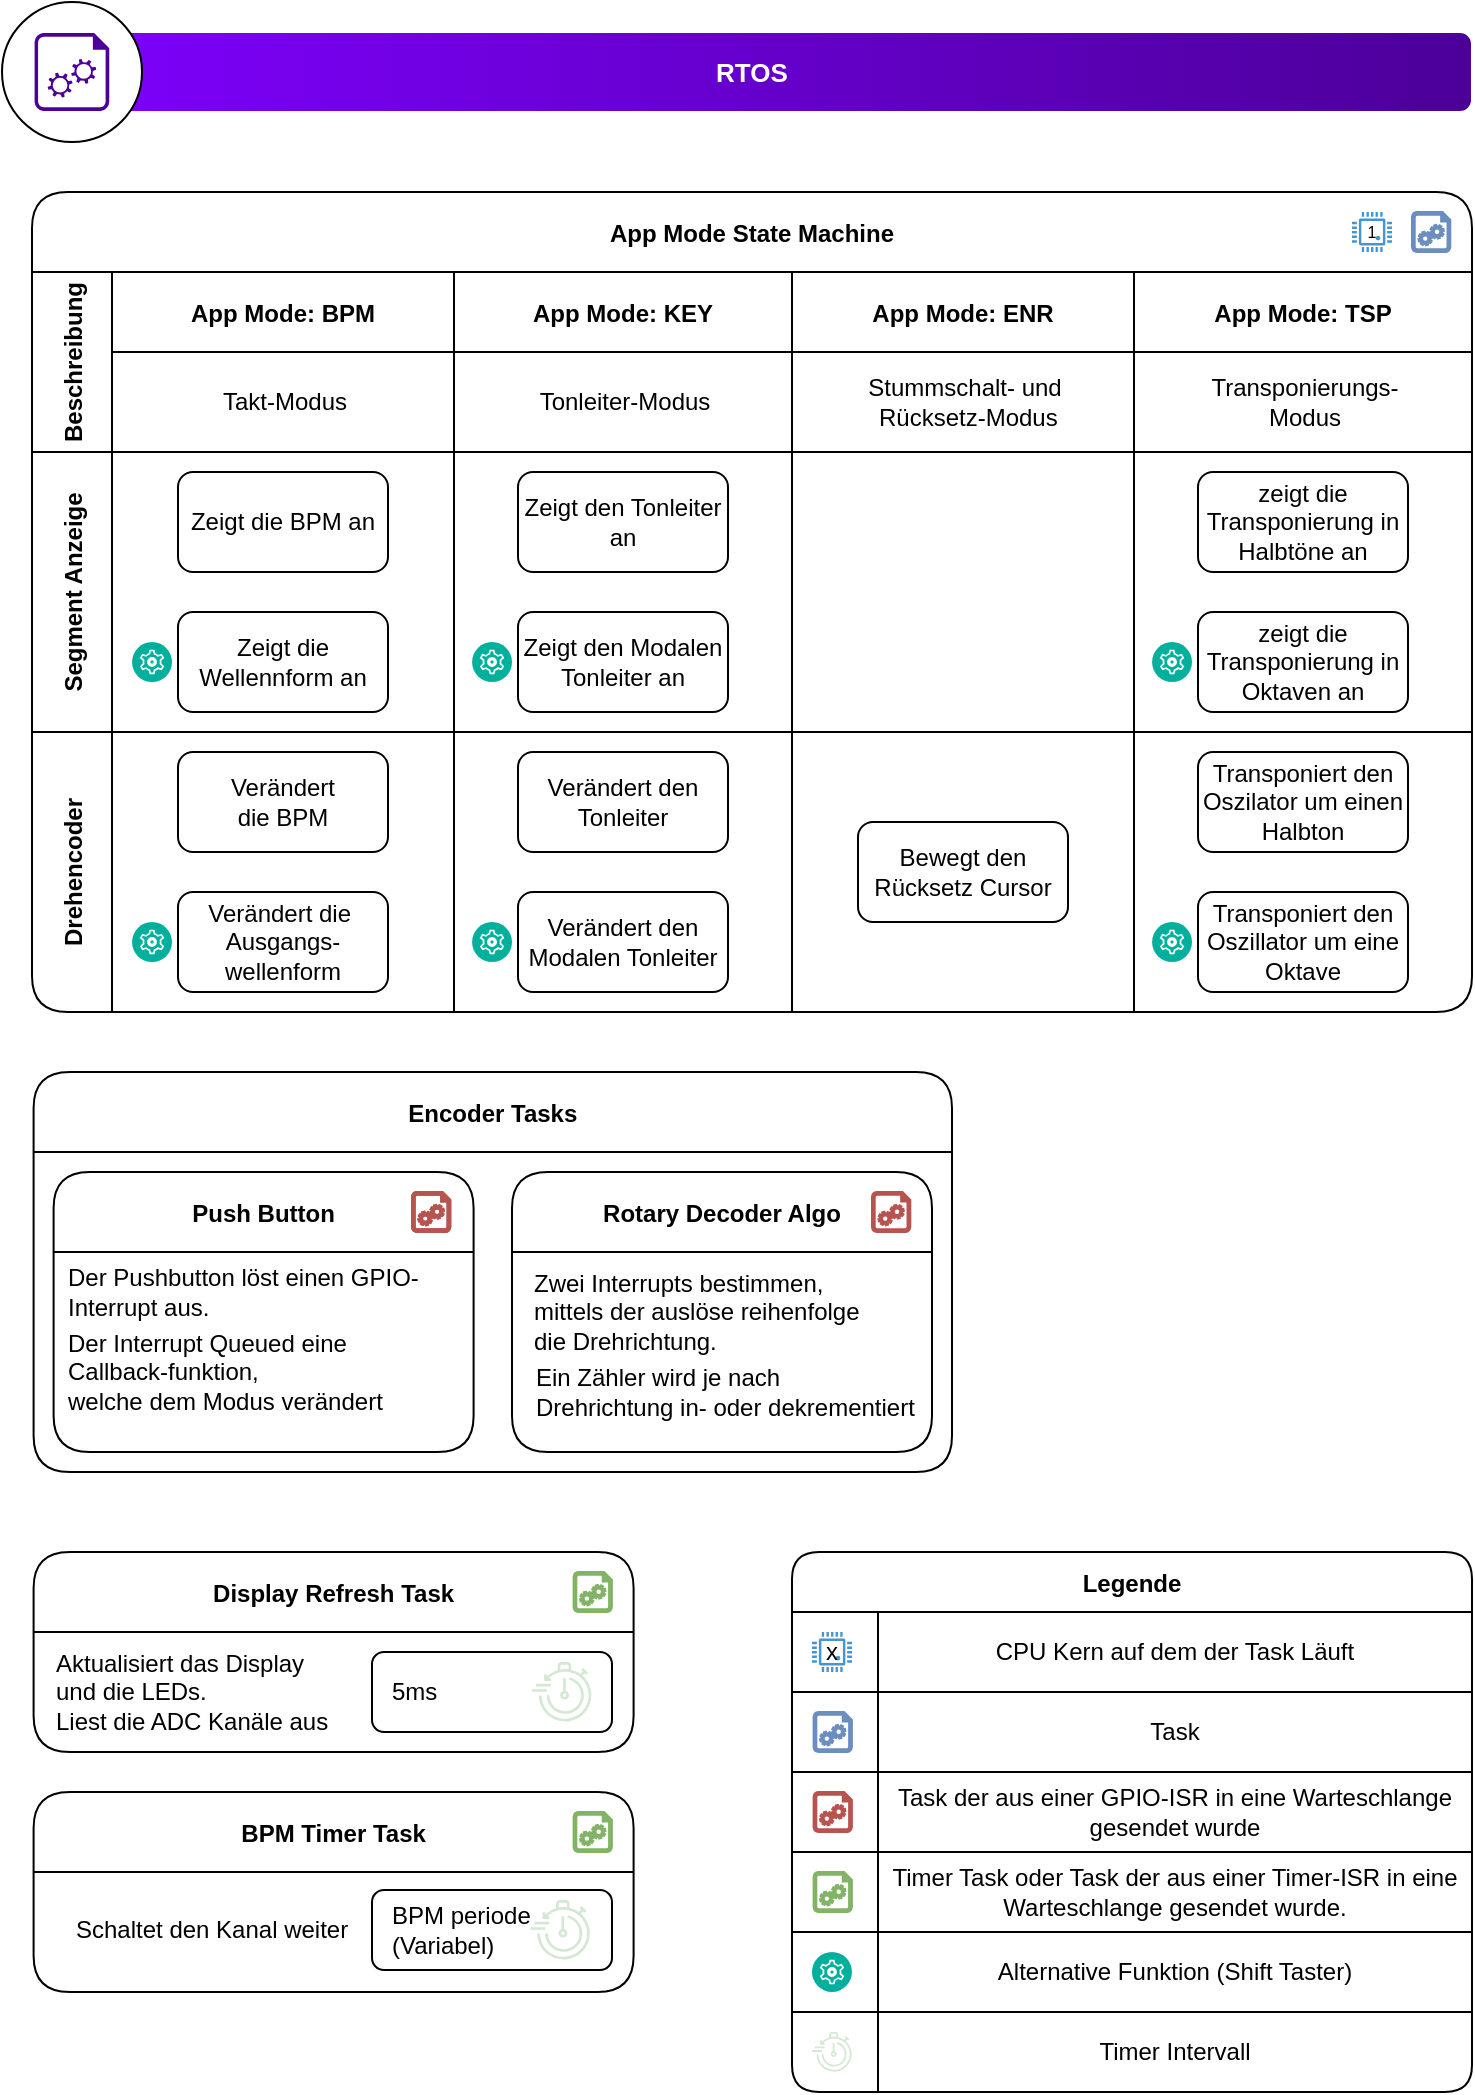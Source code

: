 <mxfile version="16.1.2" type="device"><diagram id="66JFrUOHZTusCFq0ymd8" name="Page-1"><mxGraphModel dx="2524" dy="809" grid="1" gridSize="10" guides="1" tooltips="1" connect="1" arrows="1" fold="1" page="1" pageScale="1" pageWidth="827" pageHeight="1169" math="0" shadow="0"><root><mxCell id="0"/><mxCell id="1" parent="0"/><mxCell id="9rjCM0bQBx6kfhwJKjFM-24" value="Display Refresh Task" style="swimlane;rounded=1;startSize=40;" parent="1" vertex="1"><mxGeometry x="-1599.2" y="800" width="300" height="100" as="geometry"/></mxCell><mxCell id="9rjCM0bQBx6kfhwJKjFM-26" value="" style="sketch=0;aspect=fixed;pointerEvents=1;shadow=0;dashed=0;html=1;strokeColor=#82b366;labelPosition=center;verticalLabelPosition=bottom;verticalAlign=top;align=center;shape=mxgraph.azure.startup_task;fillColor=#82B366;rounded=1;" parent="9rjCM0bQBx6kfhwJKjFM-24" vertex="1"><mxGeometry x="270" y="10" width="19.2" height="20" as="geometry"/></mxCell><mxCell id="KmAps846iF7PvOVYD4cr-19" value="5ms" style="rounded=1;align=left;html=1;whiteSpace=wrap;spacingLeft=8;" parent="9rjCM0bQBx6kfhwJKjFM-24" vertex="1"><mxGeometry x="169.2" y="50" width="120" height="40" as="geometry"/></mxCell><mxCell id="KmAps846iF7PvOVYD4cr-20" value="" style="sketch=0;outlineConnect=0;fillColor=#d5e8d4;strokeColor=#82b366;dashed=0;verticalLabelPosition=bottom;verticalAlign=top;align=center;html=1;fontSize=12;fontStyle=0;aspect=fixed;pointerEvents=1;shape=mxgraph.aws4.backup_recovery_time_objective;" parent="9rjCM0bQBx6kfhwJKjFM-24" vertex="1"><mxGeometry x="249.2" y="55" width="31.2" height="30" as="geometry"/></mxCell><mxCell id="KmAps846iF7PvOVYD4cr-34" value="Aktualisiert das Display&lt;br&gt;und die LEDs.&lt;br&gt;Liest die ADC Kanäle aus" style="text;html=1;align=left;verticalAlign=middle;resizable=0;points=[];autosize=1;strokeColor=none;fillColor=none;" parent="9rjCM0bQBx6kfhwJKjFM-24" vertex="1"><mxGeometry x="9.2" y="45" width="150" height="50" as="geometry"/></mxCell><mxCell id="9rjCM0bQBx6kfhwJKjFM-27" value="BPM Timer Task" style="swimlane;rounded=1;startSize=40;" parent="1" vertex="1"><mxGeometry x="-1599.2" y="920" width="300" height="100" as="geometry"/></mxCell><mxCell id="9rjCM0bQBx6kfhwJKjFM-28" value="" style="sketch=0;aspect=fixed;pointerEvents=1;shadow=0;dashed=0;html=1;strokeColor=#82b366;labelPosition=center;verticalLabelPosition=bottom;verticalAlign=top;align=center;shape=mxgraph.azure.startup_task;fillColor=#82B366;rounded=1;" parent="9rjCM0bQBx6kfhwJKjFM-27" vertex="1"><mxGeometry x="270" y="10" width="19.2" height="20" as="geometry"/></mxCell><mxCell id="KmAps846iF7PvOVYD4cr-17" value="BPM periode&lt;br&gt;(Variabel)" style="rounded=1;align=left;html=1;whiteSpace=wrap;spacingLeft=8;" parent="9rjCM0bQBx6kfhwJKjFM-27" vertex="1"><mxGeometry x="169.2" y="49" width="120" height="40" as="geometry"/></mxCell><mxCell id="KmAps846iF7PvOVYD4cr-18" value="" style="sketch=0;outlineConnect=0;fillColor=#d5e8d4;strokeColor=#82b366;dashed=0;verticalLabelPosition=bottom;verticalAlign=top;align=center;html=1;fontSize=12;fontStyle=0;aspect=fixed;pointerEvents=1;shape=mxgraph.aws4.backup_recovery_time_objective;" parent="9rjCM0bQBx6kfhwJKjFM-27" vertex="1"><mxGeometry x="248.4" y="54" width="31.2" height="30" as="geometry"/></mxCell><mxCell id="KmAps846iF7PvOVYD4cr-33" value="Schaltet den Kanal weiter" style="text;html=1;align=left;verticalAlign=middle;resizable=0;points=[];autosize=1;strokeColor=none;fillColor=none;" parent="9rjCM0bQBx6kfhwJKjFM-27" vertex="1"><mxGeometry x="19.2" y="59" width="150" height="20" as="geometry"/></mxCell><mxCell id="9rjCM0bQBx6kfhwJKjFM-29" value="Encoder Tasks" style="swimlane;rounded=1;startSize=40;" parent="1" vertex="1"><mxGeometry x="-1599.2" y="560" width="459.2" height="200" as="geometry"/></mxCell><mxCell id="9rjCM0bQBx6kfhwJKjFM-31" value="Push Button" style="swimlane;rounded=1;startSize=40;" parent="9rjCM0bQBx6kfhwJKjFM-29" vertex="1"><mxGeometry x="10" y="50" width="210" height="140" as="geometry"/></mxCell><mxCell id="9rjCM0bQBx6kfhwJKjFM-32" value="" style="sketch=0;aspect=fixed;pointerEvents=1;shadow=0;dashed=0;html=1;strokeColor=#b85450;labelPosition=center;verticalLabelPosition=bottom;verticalAlign=top;align=center;shape=mxgraph.azure.startup_task;fillColor=#f8cecc;rounded=1;" parent="9rjCM0bQBx6kfhwJKjFM-31" vertex="1"><mxGeometry x="179.2" y="10" width="19.2" height="20" as="geometry"/></mxCell><mxCell id="KmAps846iF7PvOVYD4cr-26" value="&lt;div&gt;&lt;span&gt;Der Pushbutton löst einen GPIO-&lt;/span&gt;&lt;/div&gt;&lt;div&gt;&lt;span&gt;Interrupt aus.&amp;nbsp;&lt;/span&gt;&lt;/div&gt;" style="text;html=1;align=left;verticalAlign=middle;resizable=0;points=[];autosize=1;strokeColor=none;fillColor=none;" parent="9rjCM0bQBx6kfhwJKjFM-31" vertex="1"><mxGeometry x="5" y="45" width="190" height="30" as="geometry"/></mxCell><mxCell id="KmAps846iF7PvOVYD4cr-28" value="&lt;div style=&quot;text-align: justify&quot;&gt;&lt;span&gt;Der Interrupt Queued eine&lt;/span&gt;&lt;/div&gt;&lt;div style=&quot;text-align: justify&quot;&gt;&lt;span&gt;Callback-funktion,&lt;/span&gt;&lt;/div&gt;&lt;div style=&quot;text-align: justify&quot;&gt;&lt;span&gt;welche dem Modus verändert&lt;/span&gt;&lt;/div&gt;" style="text;html=1;align=left;verticalAlign=middle;resizable=0;points=[];autosize=1;strokeColor=none;fillColor=none;" parent="9rjCM0bQBx6kfhwJKjFM-31" vertex="1"><mxGeometry x="5" y="75" width="170" height="50" as="geometry"/></mxCell><mxCell id="9rjCM0bQBx6kfhwJKjFM-33" value="Rotary Decoder Algo" style="swimlane;rounded=1;startSize=40;" parent="9rjCM0bQBx6kfhwJKjFM-29" vertex="1"><mxGeometry x="239.2" y="50" width="210" height="140" as="geometry"><mxRectangle x="230" y="50" width="150" height="40" as="alternateBounds"/></mxGeometry></mxCell><mxCell id="9rjCM0bQBx6kfhwJKjFM-34" value="" style="sketch=0;aspect=fixed;pointerEvents=1;shadow=0;dashed=0;html=1;strokeColor=#b85450;labelPosition=center;verticalLabelPosition=bottom;verticalAlign=top;align=center;shape=mxgraph.azure.startup_task;fillColor=#B85450;rounded=1;" parent="9rjCM0bQBx6kfhwJKjFM-33" vertex="1"><mxGeometry x="180" y="10" width="19.2" height="20" as="geometry"/></mxCell><mxCell id="KmAps846iF7PvOVYD4cr-30" value="Zwei Interrupts bestimmen,&lt;br&gt;mittels der auslöse reihenfolge&lt;br&gt;die Drehrichtung." style="text;html=1;align=left;verticalAlign=middle;resizable=0;points=[];autosize=1;strokeColor=none;fillColor=none;" parent="9rjCM0bQBx6kfhwJKjFM-33" vertex="1"><mxGeometry x="9.2" y="45" width="180" height="50" as="geometry"/></mxCell><mxCell id="KmAps846iF7PvOVYD4cr-32" value="&lt;div&gt;Ein Zähler wird je nach&lt;/div&gt;&lt;div&gt;Drehrichtung in- oder dekrementiert&lt;/div&gt;" style="text;html=1;align=left;verticalAlign=middle;resizable=0;points=[];autosize=1;strokeColor=none;fillColor=none;" parent="9rjCM0bQBx6kfhwJKjFM-33" vertex="1"><mxGeometry x="10" y="95" width="200" height="30" as="geometry"/></mxCell><mxCell id="pKhHUb4QcNKkgGN76WZC-1" value="" style="sketch=0;aspect=fixed;pointerEvents=1;shadow=0;dashed=0;html=1;strokeColor=#b85450;labelPosition=center;verticalLabelPosition=bottom;verticalAlign=top;align=center;shape=mxgraph.azure.startup_task;fillColor=#B85450;rounded=1;" parent="9rjCM0bQBx6kfhwJKjFM-33" vertex="1"><mxGeometry x="-50" y="10" width="19.2" height="20" as="geometry"/></mxCell><mxCell id="9rjCM0bQBx6kfhwJKjFM-47" value="Legende" style="shape=table;startSize=30;container=1;collapsible=0;childLayout=tableLayout;fontStyle=1;align=center;rounded=1;fontSize=12;" parent="1" vertex="1"><mxGeometry x="-1220" y="800" width="340" height="270" as="geometry"/></mxCell><mxCell id="9rjCM0bQBx6kfhwJKjFM-48" value="" style="shape=tableRow;horizontal=0;startSize=0;swimlaneHead=0;swimlaneBody=0;top=0;left=0;bottom=0;right=0;collapsible=0;dropTarget=0;fillColor=none;points=[[0,0.5],[1,0.5]];portConstraint=eastwest;rounded=1;fontSize=12;" parent="9rjCM0bQBx6kfhwJKjFM-47" vertex="1"><mxGeometry y="30" width="340" height="40" as="geometry"/></mxCell><mxCell id="9rjCM0bQBx6kfhwJKjFM-49" value="&lt;span style=&quot;color: rgba(0, 0, 0, 0); font-family: monospace; font-size: 12px;&quot;&gt;%3CmxGraphModel%3E%3Croot%3E%3CmxCell%20id%3D%220%22%2F%3E%3CmxCell%20id%3D%221%22%20parent%3D%220%22%2F%3E%3CmxCell%20id%3D%222%22%20value%3D%22%26lt%3Bfont%20style%3D%26quot%3Bfont-size%3A%208px%3B%26quot%3B%26gt%3B1%26lt%3B%2Ffont%26gt%3B%22%20style%3D%22pointerEvents%3D1%3Bshadow%3D0%3Bdashed%3D0%3Bhtml%3D1%3BstrokeColor%3Dnone%3BfillColor%3D%234495D1%3BlabelPosition%3Dcenter%3BverticalLabelPosition%3Dmiddle%3BverticalAlign%3Dmiddle%3Balign%3Dcenter%3BoutlineConnect%3D0%3Bshape%3Dmxgraph.veeam.cpu%3Brounded%3D1%3BfontSize%3D8%3BwhiteSpace%3Dwrap%3B%22%20vertex%3D%221%22%20parent%3D%221%22%3E%3CmxGeometry%20x%3D%22-660%22%20y%3D%2250%22%20width%3D%2220%22%20height%3D%2220%22%20as%3D%22geometry%22%2F%3E%3C%2FmxCell%3E%3C%2Froot%3E%3C%2FmxGraphModel%3E&lt;/span&gt;" style="shape=partialRectangle;html=1;whiteSpace=wrap;connectable=0;fillColor=none;top=0;left=0;bottom=0;right=0;overflow=hidden;rounded=1;fontSize=12;" parent="9rjCM0bQBx6kfhwJKjFM-48" vertex="1"><mxGeometry width="43" height="40" as="geometry"><mxRectangle width="43" height="40" as="alternateBounds"/></mxGeometry></mxCell><mxCell id="9rjCM0bQBx6kfhwJKjFM-50" value="CPU Kern auf dem der Task Läuft" style="shape=partialRectangle;html=1;whiteSpace=wrap;connectable=0;fillColor=none;top=0;left=0;bottom=0;right=0;overflow=hidden;rounded=1;fontSize=12;" parent="9rjCM0bQBx6kfhwJKjFM-48" vertex="1"><mxGeometry x="43" width="297" height="40" as="geometry"><mxRectangle width="297" height="40" as="alternateBounds"/></mxGeometry></mxCell><mxCell id="9rjCM0bQBx6kfhwJKjFM-52" value="" style="shape=tableRow;horizontal=0;startSize=0;swimlaneHead=0;swimlaneBody=0;top=0;left=0;bottom=0;right=0;collapsible=0;dropTarget=0;fillColor=none;points=[[0,0.5],[1,0.5]];portConstraint=eastwest;rounded=1;fontSize=12;" parent="9rjCM0bQBx6kfhwJKjFM-47" vertex="1"><mxGeometry y="70" width="340" height="40" as="geometry"/></mxCell><mxCell id="9rjCM0bQBx6kfhwJKjFM-53" value="" style="shape=partialRectangle;html=1;whiteSpace=wrap;connectable=0;fillColor=none;top=0;left=0;bottom=0;right=0;overflow=hidden;rounded=1;fontSize=12;" parent="9rjCM0bQBx6kfhwJKjFM-52" vertex="1"><mxGeometry width="43" height="40" as="geometry"><mxRectangle width="43" height="40" as="alternateBounds"/></mxGeometry></mxCell><mxCell id="9rjCM0bQBx6kfhwJKjFM-54" value="Task" style="shape=partialRectangle;html=1;whiteSpace=wrap;connectable=0;fillColor=none;top=0;left=0;bottom=0;right=0;overflow=hidden;rounded=1;fontSize=12;" parent="9rjCM0bQBx6kfhwJKjFM-52" vertex="1"><mxGeometry x="43" width="297" height="40" as="geometry"><mxRectangle width="297" height="40" as="alternateBounds"/></mxGeometry></mxCell><mxCell id="9rjCM0bQBx6kfhwJKjFM-56" value="" style="shape=tableRow;horizontal=0;startSize=0;swimlaneHead=0;swimlaneBody=0;top=0;left=0;bottom=0;right=0;collapsible=0;dropTarget=0;fillColor=none;points=[[0,0.5],[1,0.5]];portConstraint=eastwest;rounded=1;fontSize=12;" parent="9rjCM0bQBx6kfhwJKjFM-47" vertex="1"><mxGeometry y="110" width="340" height="40" as="geometry"/></mxCell><mxCell id="9rjCM0bQBx6kfhwJKjFM-57" value="" style="shape=partialRectangle;html=1;whiteSpace=wrap;connectable=0;fillColor=none;top=0;left=0;bottom=0;right=0;overflow=hidden;rounded=1;fontSize=12;" parent="9rjCM0bQBx6kfhwJKjFM-56" vertex="1"><mxGeometry width="43" height="40" as="geometry"><mxRectangle width="43" height="40" as="alternateBounds"/></mxGeometry></mxCell><mxCell id="9rjCM0bQBx6kfhwJKjFM-58" value="Task der aus einer GPIO-ISR in eine Warteschlange gesendet wurde" style="shape=partialRectangle;html=1;whiteSpace=wrap;connectable=0;fillColor=none;top=0;left=0;bottom=0;right=0;overflow=hidden;rounded=1;fontSize=12;" parent="9rjCM0bQBx6kfhwJKjFM-56" vertex="1"><mxGeometry x="43" width="297" height="40" as="geometry"><mxRectangle width="297" height="40" as="alternateBounds"/></mxGeometry></mxCell><mxCell id="9rjCM0bQBx6kfhwJKjFM-64" style="shape=tableRow;horizontal=0;startSize=0;swimlaneHead=0;swimlaneBody=0;top=0;left=0;bottom=0;right=0;collapsible=0;dropTarget=0;fillColor=none;points=[[0,0.5],[1,0.5]];portConstraint=eastwest;rounded=1;fontSize=12;" parent="9rjCM0bQBx6kfhwJKjFM-47" vertex="1"><mxGeometry y="150" width="340" height="40" as="geometry"/></mxCell><mxCell id="9rjCM0bQBx6kfhwJKjFM-65" style="shape=partialRectangle;html=1;whiteSpace=wrap;connectable=0;fillColor=none;top=0;left=0;bottom=0;right=0;overflow=hidden;rounded=1;fontSize=12;" parent="9rjCM0bQBx6kfhwJKjFM-64" vertex="1"><mxGeometry width="43" height="40" as="geometry"><mxRectangle width="43" height="40" as="alternateBounds"/></mxGeometry></mxCell><mxCell id="9rjCM0bQBx6kfhwJKjFM-66" value="Timer Task oder Task der aus einer Timer-ISR in eine Warteschlange gesendet wurde." style="shape=partialRectangle;html=1;whiteSpace=wrap;connectable=0;fillColor=none;top=0;left=0;bottom=0;right=0;overflow=hidden;rounded=1;fontSize=12;" parent="9rjCM0bQBx6kfhwJKjFM-64" vertex="1"><mxGeometry x="43" width="297" height="40" as="geometry"><mxRectangle width="297" height="40" as="alternateBounds"/></mxGeometry></mxCell><mxCell id="KmAps846iF7PvOVYD4cr-21" style="shape=tableRow;horizontal=0;startSize=0;swimlaneHead=0;swimlaneBody=0;top=0;left=0;bottom=0;right=0;collapsible=0;dropTarget=0;fillColor=none;points=[[0,0.5],[1,0.5]];portConstraint=eastwest;rounded=1;fontSize=12;" parent="9rjCM0bQBx6kfhwJKjFM-47" vertex="1"><mxGeometry y="190" width="340" height="40" as="geometry"/></mxCell><mxCell id="KmAps846iF7PvOVYD4cr-22" style="shape=partialRectangle;html=1;whiteSpace=wrap;connectable=0;fillColor=none;top=0;left=0;bottom=0;right=0;overflow=hidden;rounded=1;fontSize=12;" parent="KmAps846iF7PvOVYD4cr-21" vertex="1"><mxGeometry width="43" height="40" as="geometry"><mxRectangle width="43" height="40" as="alternateBounds"/></mxGeometry></mxCell><mxCell id="KmAps846iF7PvOVYD4cr-23" value="&lt;span&gt;Alternative Funktion (Shift Taster)&lt;/span&gt;" style="shape=partialRectangle;html=1;whiteSpace=wrap;connectable=0;fillColor=none;top=0;left=0;bottom=0;right=0;overflow=hidden;rounded=1;fontSize=12;" parent="KmAps846iF7PvOVYD4cr-21" vertex="1"><mxGeometry x="43" width="297" height="40" as="geometry"><mxRectangle width="297" height="40" as="alternateBounds"/></mxGeometry></mxCell><mxCell id="9rjCM0bQBx6kfhwJKjFM-67" style="shape=tableRow;horizontal=0;startSize=0;swimlaneHead=0;swimlaneBody=0;top=0;left=0;bottom=0;right=0;collapsible=0;dropTarget=0;fillColor=none;points=[[0,0.5],[1,0.5]];portConstraint=eastwest;rounded=1;fontSize=12;" parent="9rjCM0bQBx6kfhwJKjFM-47" vertex="1"><mxGeometry y="230" width="340" height="40" as="geometry"/></mxCell><mxCell id="9rjCM0bQBx6kfhwJKjFM-68" style="shape=partialRectangle;html=1;whiteSpace=wrap;connectable=0;fillColor=none;top=0;left=0;bottom=0;right=0;overflow=hidden;rounded=1;fontSize=12;" parent="9rjCM0bQBx6kfhwJKjFM-67" vertex="1"><mxGeometry width="43" height="40" as="geometry"><mxRectangle width="43" height="40" as="alternateBounds"/></mxGeometry></mxCell><mxCell id="9rjCM0bQBx6kfhwJKjFM-69" value="Timer Intervall" style="shape=partialRectangle;html=1;whiteSpace=wrap;connectable=0;fillColor=none;top=0;left=0;bottom=0;right=0;overflow=hidden;rounded=1;fontSize=12;" parent="9rjCM0bQBx6kfhwJKjFM-67" vertex="1"><mxGeometry x="43" width="297" height="40" as="geometry"><mxRectangle width="297" height="40" as="alternateBounds"/></mxGeometry></mxCell><mxCell id="9rjCM0bQBx6kfhwJKjFM-60" value="x" style="pointerEvents=1;shadow=0;dashed=0;strokeColor=none;fillColor=#4495D1;labelPosition=center;verticalLabelPosition=middle;verticalAlign=middle;align=center;outlineConnect=0;shape=mxgraph.veeam.cpu;rounded=1;fontSize=12;labelBorderColor=none;labelBackgroundColor=none;whiteSpace=wrap;" parent="1" vertex="1"><mxGeometry x="-1210" y="840" width="20" height="20" as="geometry"/></mxCell><mxCell id="9rjCM0bQBx6kfhwJKjFM-61" value="" style="sketch=0;aspect=fixed;pointerEvents=1;shadow=0;dashed=0;html=1;strokeColor=#6c8ebf;labelPosition=center;verticalLabelPosition=bottom;verticalAlign=top;align=center;shape=mxgraph.azure.startup_task;fillColor=#6C8EBF;rounded=1;fontSize=12;" parent="1" vertex="1"><mxGeometry x="-1209.2" y="880" width="19.2" height="20" as="geometry"/></mxCell><mxCell id="9rjCM0bQBx6kfhwJKjFM-63" value="" style="sketch=0;aspect=fixed;pointerEvents=1;shadow=0;dashed=0;html=1;strokeColor=#b85450;labelPosition=center;verticalLabelPosition=bottom;verticalAlign=top;align=center;shape=mxgraph.azure.startup_task;fillColor=#B85450;rounded=1;fontSize=12;" parent="1" vertex="1"><mxGeometry x="-1209.2" y="920" width="19.2" height="20" as="geometry"/></mxCell><mxCell id="9rjCM0bQBx6kfhwJKjFM-70" value="" style="sketch=0;aspect=fixed;pointerEvents=1;shadow=0;dashed=0;html=1;strokeColor=#82b366;labelPosition=center;verticalLabelPosition=bottom;verticalAlign=top;align=center;shape=mxgraph.azure.startup_task;fillColor=#82B366;rounded=1;fontSize=12;" parent="1" vertex="1"><mxGeometry x="-1209.2" y="960" width="19.2" height="20" as="geometry"/></mxCell><mxCell id="9rjCM0bQBx6kfhwJKjFM-81" value="" style="aspect=fixed;perimeter=ellipsePerimeter;html=1;align=center;shadow=0;dashed=0;fontColor=#4277BB;labelBackgroundColor=#ffffff;fontSize=12;spacingTop=3;image;image=img/lib/ibm/management/management.svg;rounded=1;fillColor=#FF6666;" parent="1" vertex="1"><mxGeometry x="-1210" y="1000" width="20" height="20" as="geometry"/></mxCell><mxCell id="9rjCM0bQBx6kfhwJKjFM-116" value="App Mode State Machine" style="shape=table;childLayout=tableLayout;startSize=40;collapsible=0;recursiveResize=0;expand=0;fontStyle=1;rounded=1;" parent="1" vertex="1"><mxGeometry x="-1600" y="120" width="720" height="410" as="geometry"/></mxCell><mxCell id="9rjCM0bQBx6kfhwJKjFM-117" value="Beschreibung" style="shape=tableRow;horizontal=0;startSize=40;swimlaneHead=0;swimlaneBody=0;top=0;left=0;bottom=0;right=0;dropTarget=0;fillColor=none;collapsible=0;recursiveResize=0;expand=0;fontStyle=1;" parent="9rjCM0bQBx6kfhwJKjFM-116" vertex="1"><mxGeometry y="40" width="720" height="90" as="geometry"/></mxCell><mxCell id="9rjCM0bQBx6kfhwJKjFM-118" value="App Mode: BPM" style="swimlane;swimlaneHead=0;swimlaneBody=0;fontStyle=0;connectable=0;fillColor=none;startSize=40;collapsible=0;recursiveResize=0;expand=0;fontStyle=1;" parent="9rjCM0bQBx6kfhwJKjFM-117" vertex="1"><mxGeometry x="40" width="171" height="90" as="geometry"><mxRectangle width="171" height="90" as="alternateBounds"/></mxGeometry></mxCell><mxCell id="9rjCM0bQBx6kfhwJKjFM-119" value="Takt-Modus" style="text;html=1;align=center;verticalAlign=middle;resizable=0;points=[];autosize=1;strokeColor=none;fillColor=none;fontSize=12;" parent="9rjCM0bQBx6kfhwJKjFM-118" vertex="1"><mxGeometry x="45.5" y="55" width="80" height="20" as="geometry"/></mxCell><mxCell id="9rjCM0bQBx6kfhwJKjFM-120" value="App Mode: KEY" style="swimlane;swimlaneHead=0;swimlaneBody=0;fontStyle=0;connectable=0;fillColor=none;startSize=40;collapsible=0;recursiveResize=0;expand=0;fontStyle=1;" parent="9rjCM0bQBx6kfhwJKjFM-117" vertex="1"><mxGeometry x="211" width="169" height="90" as="geometry"><mxRectangle width="169" height="90" as="alternateBounds"/></mxGeometry></mxCell><mxCell id="9rjCM0bQBx6kfhwJKjFM-121" value="Tonleiter-Modus" style="text;html=1;align=center;verticalAlign=middle;resizable=0;points=[];autosize=1;strokeColor=none;fillColor=none;fontSize=12;" parent="9rjCM0bQBx6kfhwJKjFM-120" vertex="1"><mxGeometry x="34.5" y="55" width="100" height="20" as="geometry"/></mxCell><mxCell id="9rjCM0bQBx6kfhwJKjFM-122" value="App Mode: ENR" style="swimlane;swimlaneHead=0;swimlaneBody=0;fontStyle=0;connectable=0;fillColor=none;startSize=40;collapsible=0;recursiveResize=0;expand=0;fontStyle=1;" parent="9rjCM0bQBx6kfhwJKjFM-117" vertex="1"><mxGeometry x="380" width="171" height="90" as="geometry"><mxRectangle width="171" height="90" as="alternateBounds"/></mxGeometry></mxCell><mxCell id="9rjCM0bQBx6kfhwJKjFM-123" value="Stummschalt- und&lt;br&gt;&amp;nbsp;Rücksetz-Modus" style="text;html=1;align=center;verticalAlign=middle;resizable=0;points=[];autosize=1;strokeColor=none;fillColor=none;fontSize=12;" parent="9rjCM0bQBx6kfhwJKjFM-122" vertex="1"><mxGeometry x="30.5" y="50" width="110" height="30" as="geometry"/></mxCell><mxCell id="9rjCM0bQBx6kfhwJKjFM-124" value="App Mode: TSP" style="swimlane;swimlaneHead=0;swimlaneBody=0;fontStyle=0;connectable=0;fillColor=none;startSize=40;collapsible=0;recursiveResize=0;expand=0;fontStyle=1;" parent="9rjCM0bQBx6kfhwJKjFM-117" vertex="1"><mxGeometry x="551" width="169" height="90" as="geometry"><mxRectangle width="169" height="90" as="alternateBounds"/></mxGeometry></mxCell><mxCell id="9rjCM0bQBx6kfhwJKjFM-125" value="Transponierungs-&lt;br&gt;Modus" style="text;html=1;align=center;verticalAlign=middle;resizable=0;points=[];autosize=1;strokeColor=none;fillColor=none;fontSize=12;" parent="9rjCM0bQBx6kfhwJKjFM-124" vertex="1"><mxGeometry x="29.5" y="50" width="110" height="30" as="geometry"/></mxCell><mxCell id="9rjCM0bQBx6kfhwJKjFM-126" value="Segment Anzeige" style="shape=tableRow;horizontal=0;startSize=40;swimlaneHead=0;swimlaneBody=0;top=0;left=0;bottom=0;right=0;dropTarget=0;fillColor=none;collapsible=0;recursiveResize=0;expand=0;fontStyle=1;" parent="9rjCM0bQBx6kfhwJKjFM-116" vertex="1"><mxGeometry y="130" width="720" height="140" as="geometry"/></mxCell><mxCell id="9rjCM0bQBx6kfhwJKjFM-127" style="swimlane;swimlaneHead=0;swimlaneBody=0;fontStyle=0;connectable=0;startSize=0;collapsible=0;recursiveResize=0;expand=0;fontStyle=1;" parent="9rjCM0bQBx6kfhwJKjFM-126" vertex="1"><mxGeometry x="40" width="171" height="140" as="geometry"><mxRectangle width="171" height="140" as="alternateBounds"/></mxGeometry></mxCell><mxCell id="9rjCM0bQBx6kfhwJKjFM-128" value="Zeigt die BPM an" style="rounded=1;whiteSpace=wrap;html=1;fontSize=12;" parent="9rjCM0bQBx6kfhwJKjFM-127" vertex="1"><mxGeometry x="33" y="10" width="105" height="50" as="geometry"/></mxCell><mxCell id="9rjCM0bQBx6kfhwJKjFM-129" value="Zeigt die Wellennform an" style="rounded=1;whiteSpace=wrap;html=1;fontSize=12;" parent="9rjCM0bQBx6kfhwJKjFM-127" vertex="1"><mxGeometry x="33" y="80" width="105" height="50" as="geometry"/></mxCell><mxCell id="9rjCM0bQBx6kfhwJKjFM-164" value="" style="aspect=fixed;perimeter=ellipsePerimeter;html=1;align=center;shadow=0;dashed=0;fontColor=#4277BB;labelBackgroundColor=#ffffff;fontSize=12;spacingTop=3;image;image=img/lib/ibm/management/management.svg;rounded=1;fillColor=#FF6666;direction=west;" parent="9rjCM0bQBx6kfhwJKjFM-127" vertex="1"><mxGeometry x="10" y="95" width="20" height="20" as="geometry"/></mxCell><mxCell id="9rjCM0bQBx6kfhwJKjFM-131" style="swimlane;swimlaneHead=0;swimlaneBody=0;fontStyle=0;connectable=0;fillColor=none;startSize=0;collapsible=0;recursiveResize=0;expand=0;fontStyle=1;" parent="9rjCM0bQBx6kfhwJKjFM-126" vertex="1"><mxGeometry x="211" width="169" height="140" as="geometry"><mxRectangle width="169" height="140" as="alternateBounds"/></mxGeometry></mxCell><mxCell id="9rjCM0bQBx6kfhwJKjFM-132" value="Zeigt den Modalen&lt;br&gt;Tonleiter an" style="rounded=1;whiteSpace=wrap;html=1;fontSize=12;" parent="9rjCM0bQBx6kfhwJKjFM-131" vertex="1"><mxGeometry x="32" y="80" width="105" height="50" as="geometry"/></mxCell><mxCell id="9rjCM0bQBx6kfhwJKjFM-134" value="Zeigt den Tonleiter&lt;br&gt;an" style="rounded=1;whiteSpace=wrap;html=1;fontSize=12;" parent="9rjCM0bQBx6kfhwJKjFM-131" vertex="1"><mxGeometry x="32" y="10" width="105" height="50" as="geometry"/></mxCell><mxCell id="9rjCM0bQBx6kfhwJKjFM-166" value="" style="aspect=fixed;perimeter=ellipsePerimeter;html=1;align=center;shadow=0;dashed=0;fontColor=#4277BB;labelBackgroundColor=#ffffff;fontSize=12;spacingTop=3;image;image=img/lib/ibm/management/management.svg;rounded=1;fillColor=#FF6666;direction=west;" parent="9rjCM0bQBx6kfhwJKjFM-131" vertex="1"><mxGeometry x="9" y="95" width="20" height="20" as="geometry"/></mxCell><mxCell id="9rjCM0bQBx6kfhwJKjFM-135" style="swimlane;swimlaneHead=0;swimlaneBody=0;fontStyle=0;connectable=0;fillColor=none;startSize=0;collapsible=0;recursiveResize=0;expand=0;fontStyle=1;" parent="9rjCM0bQBx6kfhwJKjFM-126" vertex="1"><mxGeometry x="380" width="171" height="140" as="geometry"><mxRectangle width="171" height="140" as="alternateBounds"/></mxGeometry></mxCell><mxCell id="9rjCM0bQBx6kfhwJKjFM-137" style="swimlane;swimlaneHead=0;swimlaneBody=0;fontStyle=0;connectable=0;fillColor=none;startSize=0;collapsible=0;recursiveResize=0;expand=0;fontStyle=1;" parent="9rjCM0bQBx6kfhwJKjFM-126" vertex="1"><mxGeometry x="551" width="169" height="140" as="geometry"><mxRectangle width="169" height="140" as="alternateBounds"/></mxGeometry></mxCell><mxCell id="9rjCM0bQBx6kfhwJKjFM-138" value="zeigt die Transponierung in Halbtöne an" style="rounded=1;whiteSpace=wrap;html=1;fontSize=12;" parent="9rjCM0bQBx6kfhwJKjFM-137" vertex="1"><mxGeometry x="32" y="10" width="105" height="50" as="geometry"/></mxCell><mxCell id="9rjCM0bQBx6kfhwJKjFM-139" value="&lt;span&gt;zeigt die Transponierung in Oktaven an&lt;/span&gt;" style="rounded=1;whiteSpace=wrap;html=1;fontSize=12;" parent="9rjCM0bQBx6kfhwJKjFM-137" vertex="1"><mxGeometry x="32" y="80" width="105" height="50" as="geometry"/></mxCell><mxCell id="9rjCM0bQBx6kfhwJKjFM-169" value="" style="aspect=fixed;perimeter=ellipsePerimeter;html=1;align=center;shadow=0;dashed=0;fontColor=#4277BB;labelBackgroundColor=#ffffff;fontSize=12;spacingTop=3;image;image=img/lib/ibm/management/management.svg;rounded=1;fillColor=#FF6666;direction=west;" parent="9rjCM0bQBx6kfhwJKjFM-137" vertex="1"><mxGeometry x="9" y="95" width="20" height="20" as="geometry"/></mxCell><mxCell id="9rjCM0bQBx6kfhwJKjFM-141" value="Drehencoder" style="shape=tableRow;horizontal=0;startSize=40;swimlaneHead=0;swimlaneBody=0;top=0;left=0;bottom=0;right=0;dropTarget=0;fillColor=none;collapsible=0;recursiveResize=0;expand=0;fontStyle=1;" parent="9rjCM0bQBx6kfhwJKjFM-116" vertex="1"><mxGeometry y="270" width="720" height="140" as="geometry"/></mxCell><mxCell id="9rjCM0bQBx6kfhwJKjFM-142" value="" style="swimlane;swimlaneHead=0;swimlaneBody=0;fontStyle=0;connectable=0;startSize=0;collapsible=0;recursiveResize=0;expand=0;fontStyle=1;" parent="9rjCM0bQBx6kfhwJKjFM-141" vertex="1"><mxGeometry x="40" width="171" height="140" as="geometry"><mxRectangle width="171" height="140" as="alternateBounds"/></mxGeometry></mxCell><mxCell id="9rjCM0bQBx6kfhwJKjFM-143" value="Verändert&lt;br&gt;die BPM" style="rounded=1;whiteSpace=wrap;html=1;fontSize=12;" parent="9rjCM0bQBx6kfhwJKjFM-142" vertex="1"><mxGeometry x="33" y="10" width="105" height="50" as="geometry"/></mxCell><mxCell id="9rjCM0bQBx6kfhwJKjFM-144" value="Verändert die&amp;nbsp;&lt;br&gt;Ausgangs-&lt;br&gt;wellenform" style="rounded=1;whiteSpace=wrap;html=1;fontSize=12;" parent="9rjCM0bQBx6kfhwJKjFM-142" vertex="1"><mxGeometry x="33" y="80" width="105" height="50" as="geometry"/></mxCell><mxCell id="9rjCM0bQBx6kfhwJKjFM-163" value="" style="aspect=fixed;perimeter=ellipsePerimeter;html=1;align=center;shadow=0;dashed=0;fontColor=#4277BB;labelBackgroundColor=#ffffff;fontSize=12;spacingTop=3;image;image=img/lib/ibm/management/management.svg;rounded=1;fillColor=#FF6666;direction=west;" parent="9rjCM0bQBx6kfhwJKjFM-142" vertex="1"><mxGeometry x="10" y="95" width="20" height="20" as="geometry"/></mxCell><mxCell id="9rjCM0bQBx6kfhwJKjFM-146" value="" style="swimlane;swimlaneHead=0;swimlaneBody=0;fontStyle=0;connectable=0;fillColor=none;startSize=0;collapsible=0;recursiveResize=0;expand=0;fontStyle=1;" parent="9rjCM0bQBx6kfhwJKjFM-141" vertex="1"><mxGeometry x="211" width="169" height="140" as="geometry"><mxRectangle width="169" height="140" as="alternateBounds"/></mxGeometry></mxCell><mxCell id="9rjCM0bQBx6kfhwJKjFM-147" value="Verändert den Tonleiter" style="rounded=1;whiteSpace=wrap;html=1;fontSize=12;" parent="9rjCM0bQBx6kfhwJKjFM-146" vertex="1"><mxGeometry x="32" y="10" width="105" height="50" as="geometry"/></mxCell><mxCell id="9rjCM0bQBx6kfhwJKjFM-148" value="Verändert den&lt;br&gt;Modalen Tonleiter" style="rounded=1;whiteSpace=wrap;html=1;fontSize=12;" parent="9rjCM0bQBx6kfhwJKjFM-146" vertex="1"><mxGeometry x="32" y="80" width="105" height="50" as="geometry"/></mxCell><mxCell id="9rjCM0bQBx6kfhwJKjFM-165" value="" style="aspect=fixed;perimeter=ellipsePerimeter;html=1;align=center;shadow=0;dashed=0;fontColor=#4277BB;labelBackgroundColor=#ffffff;fontSize=12;spacingTop=3;image;image=img/lib/ibm/management/management.svg;rounded=1;fillColor=#FF6666;direction=west;" parent="9rjCM0bQBx6kfhwJKjFM-146" vertex="1"><mxGeometry x="9" y="95" width="20" height="20" as="geometry"/></mxCell><mxCell id="9rjCM0bQBx6kfhwJKjFM-150" value="" style="swimlane;swimlaneHead=0;swimlaneBody=0;fontStyle=0;connectable=0;fillColor=none;startSize=0;collapsible=0;recursiveResize=0;expand=0;fontStyle=1;" parent="9rjCM0bQBx6kfhwJKjFM-141" vertex="1"><mxGeometry x="380" width="171" height="140" as="geometry"><mxRectangle width="171" height="140" as="alternateBounds"/></mxGeometry></mxCell><mxCell id="9rjCM0bQBx6kfhwJKjFM-151" value="Bewegt den Rücksetz Cursor" style="rounded=1;whiteSpace=wrap;html=1;fontSize=12;" parent="9rjCM0bQBx6kfhwJKjFM-150" vertex="1"><mxGeometry x="33" y="45" width="105" height="50" as="geometry"/></mxCell><mxCell id="9rjCM0bQBx6kfhwJKjFM-152" style="swimlane;swimlaneHead=0;swimlaneBody=0;fontStyle=0;connectable=0;fillColor=none;startSize=0;collapsible=0;recursiveResize=0;expand=0;fontStyle=1;" parent="9rjCM0bQBx6kfhwJKjFM-141" vertex="1"><mxGeometry x="551" width="169" height="140" as="geometry"><mxRectangle width="169" height="140" as="alternateBounds"/></mxGeometry></mxCell><mxCell id="9rjCM0bQBx6kfhwJKjFM-153" value="Transponiert den Oszilator um einen Halbton" style="rounded=1;whiteSpace=wrap;html=1;fontSize=12;" parent="9rjCM0bQBx6kfhwJKjFM-152" vertex="1"><mxGeometry x="32" y="10" width="105" height="50" as="geometry"/></mxCell><mxCell id="9rjCM0bQBx6kfhwJKjFM-154" value="Transponiert den Oszillator um eine Oktave" style="rounded=1;whiteSpace=wrap;html=1;fontSize=12;" parent="9rjCM0bQBx6kfhwJKjFM-152" vertex="1"><mxGeometry x="32" y="80" width="105" height="50" as="geometry"/></mxCell><mxCell id="9rjCM0bQBx6kfhwJKjFM-167" value="" style="aspect=fixed;perimeter=ellipsePerimeter;html=1;align=center;shadow=0;dashed=0;fontColor=#4277BB;labelBackgroundColor=#ffffff;fontSize=12;spacingTop=3;image;image=img/lib/ibm/management/management.svg;rounded=1;fillColor=#FF6666;direction=west;" parent="9rjCM0bQBx6kfhwJKjFM-152" vertex="1"><mxGeometry x="9" y="95" width="20" height="20" as="geometry"/></mxCell><mxCell id="9rjCM0bQBx6kfhwJKjFM-161" value="" style="sketch=0;aspect=fixed;pointerEvents=1;shadow=0;dashed=0;html=1;strokeColor=#6c8ebf;labelPosition=center;verticalLabelPosition=bottom;verticalAlign=top;align=center;shape=mxgraph.azure.startup_task;fillColor=#6C8EBF;rounded=1;" parent="1" vertex="1"><mxGeometry x="-910" y="130" width="19.2" height="20" as="geometry"/></mxCell><mxCell id="9rjCM0bQBx6kfhwJKjFM-162" value="&lt;font style=&quot;font-size: 8px;&quot;&gt;1&lt;/font&gt;" style="pointerEvents=1;shadow=0;dashed=0;html=1;strokeColor=none;fillColor=#4495D1;labelPosition=center;verticalLabelPosition=middle;verticalAlign=middle;align=center;outlineConnect=0;shape=mxgraph.veeam.cpu;rounded=1;fontSize=8;whiteSpace=wrap;" parent="1" vertex="1"><mxGeometry x="-940" y="130" width="20" height="20" as="geometry"/></mxCell><mxCell id="9rjCM0bQBx6kfhwJKjFM-170" value="&lt;font style=&quot;font-size: 13px&quot;&gt;&lt;b&gt;RTOS&lt;/b&gt;&lt;/font&gt;" style="rounded=1;whiteSpace=wrap;html=1;fontSize=12;fillColor=#7F00FF;strokeColor=#FFFFFF;fontColor=#ffffff;gradientColor=#4C0099;gradientDirection=east;" parent="1" vertex="1"><mxGeometry x="-1600" y="40" width="720" height="40" as="geometry"/></mxCell><mxCell id="9rjCM0bQBx6kfhwJKjFM-171" value="" style="ellipse;whiteSpace=wrap;html=1;aspect=fixed;rounded=1;fontSize=12;" parent="1" vertex="1"><mxGeometry x="-1615" y="25" width="70" height="70" as="geometry"/></mxCell><mxCell id="9rjCM0bQBx6kfhwJKjFM-172" value="" style="sketch=0;aspect=fixed;pointerEvents=1;shadow=0;dashed=0;html=1;strokeColor=#FFFFFF;labelPosition=center;verticalLabelPosition=bottom;verticalAlign=top;align=center;shape=mxgraph.azure.startup_task;fillColor=#4C0099;rounded=1;" parent="1" vertex="1"><mxGeometry x="-1599.2" y="40" width="38.4" height="40" as="geometry"/></mxCell><mxCell id="KmAps846iF7PvOVYD4cr-24" value="" style="sketch=0;outlineConnect=0;fillColor=#d5e8d4;strokeColor=#82b366;dashed=0;verticalLabelPosition=bottom;verticalAlign=top;align=center;html=1;fontSize=12;fontStyle=0;aspect=fixed;pointerEvents=1;shape=mxgraph.aws4.backup_recovery_time_objective;" parent="1" vertex="1"><mxGeometry x="-1210" y="1040" width="20.8" height="20" as="geometry"/></mxCell><mxCell id="KmAps846iF7PvOVYD4cr-31" value="&lt;div&gt;&lt;/div&gt;" style="text;html=1;align=left;verticalAlign=middle;resizable=0;points=[];autosize=1;strokeColor=none;fillColor=none;" parent="1" vertex="1"><mxGeometry x="-1180" y="870" width="20" height="10" as="geometry"/></mxCell></root></mxGraphModel></diagram></mxfile>